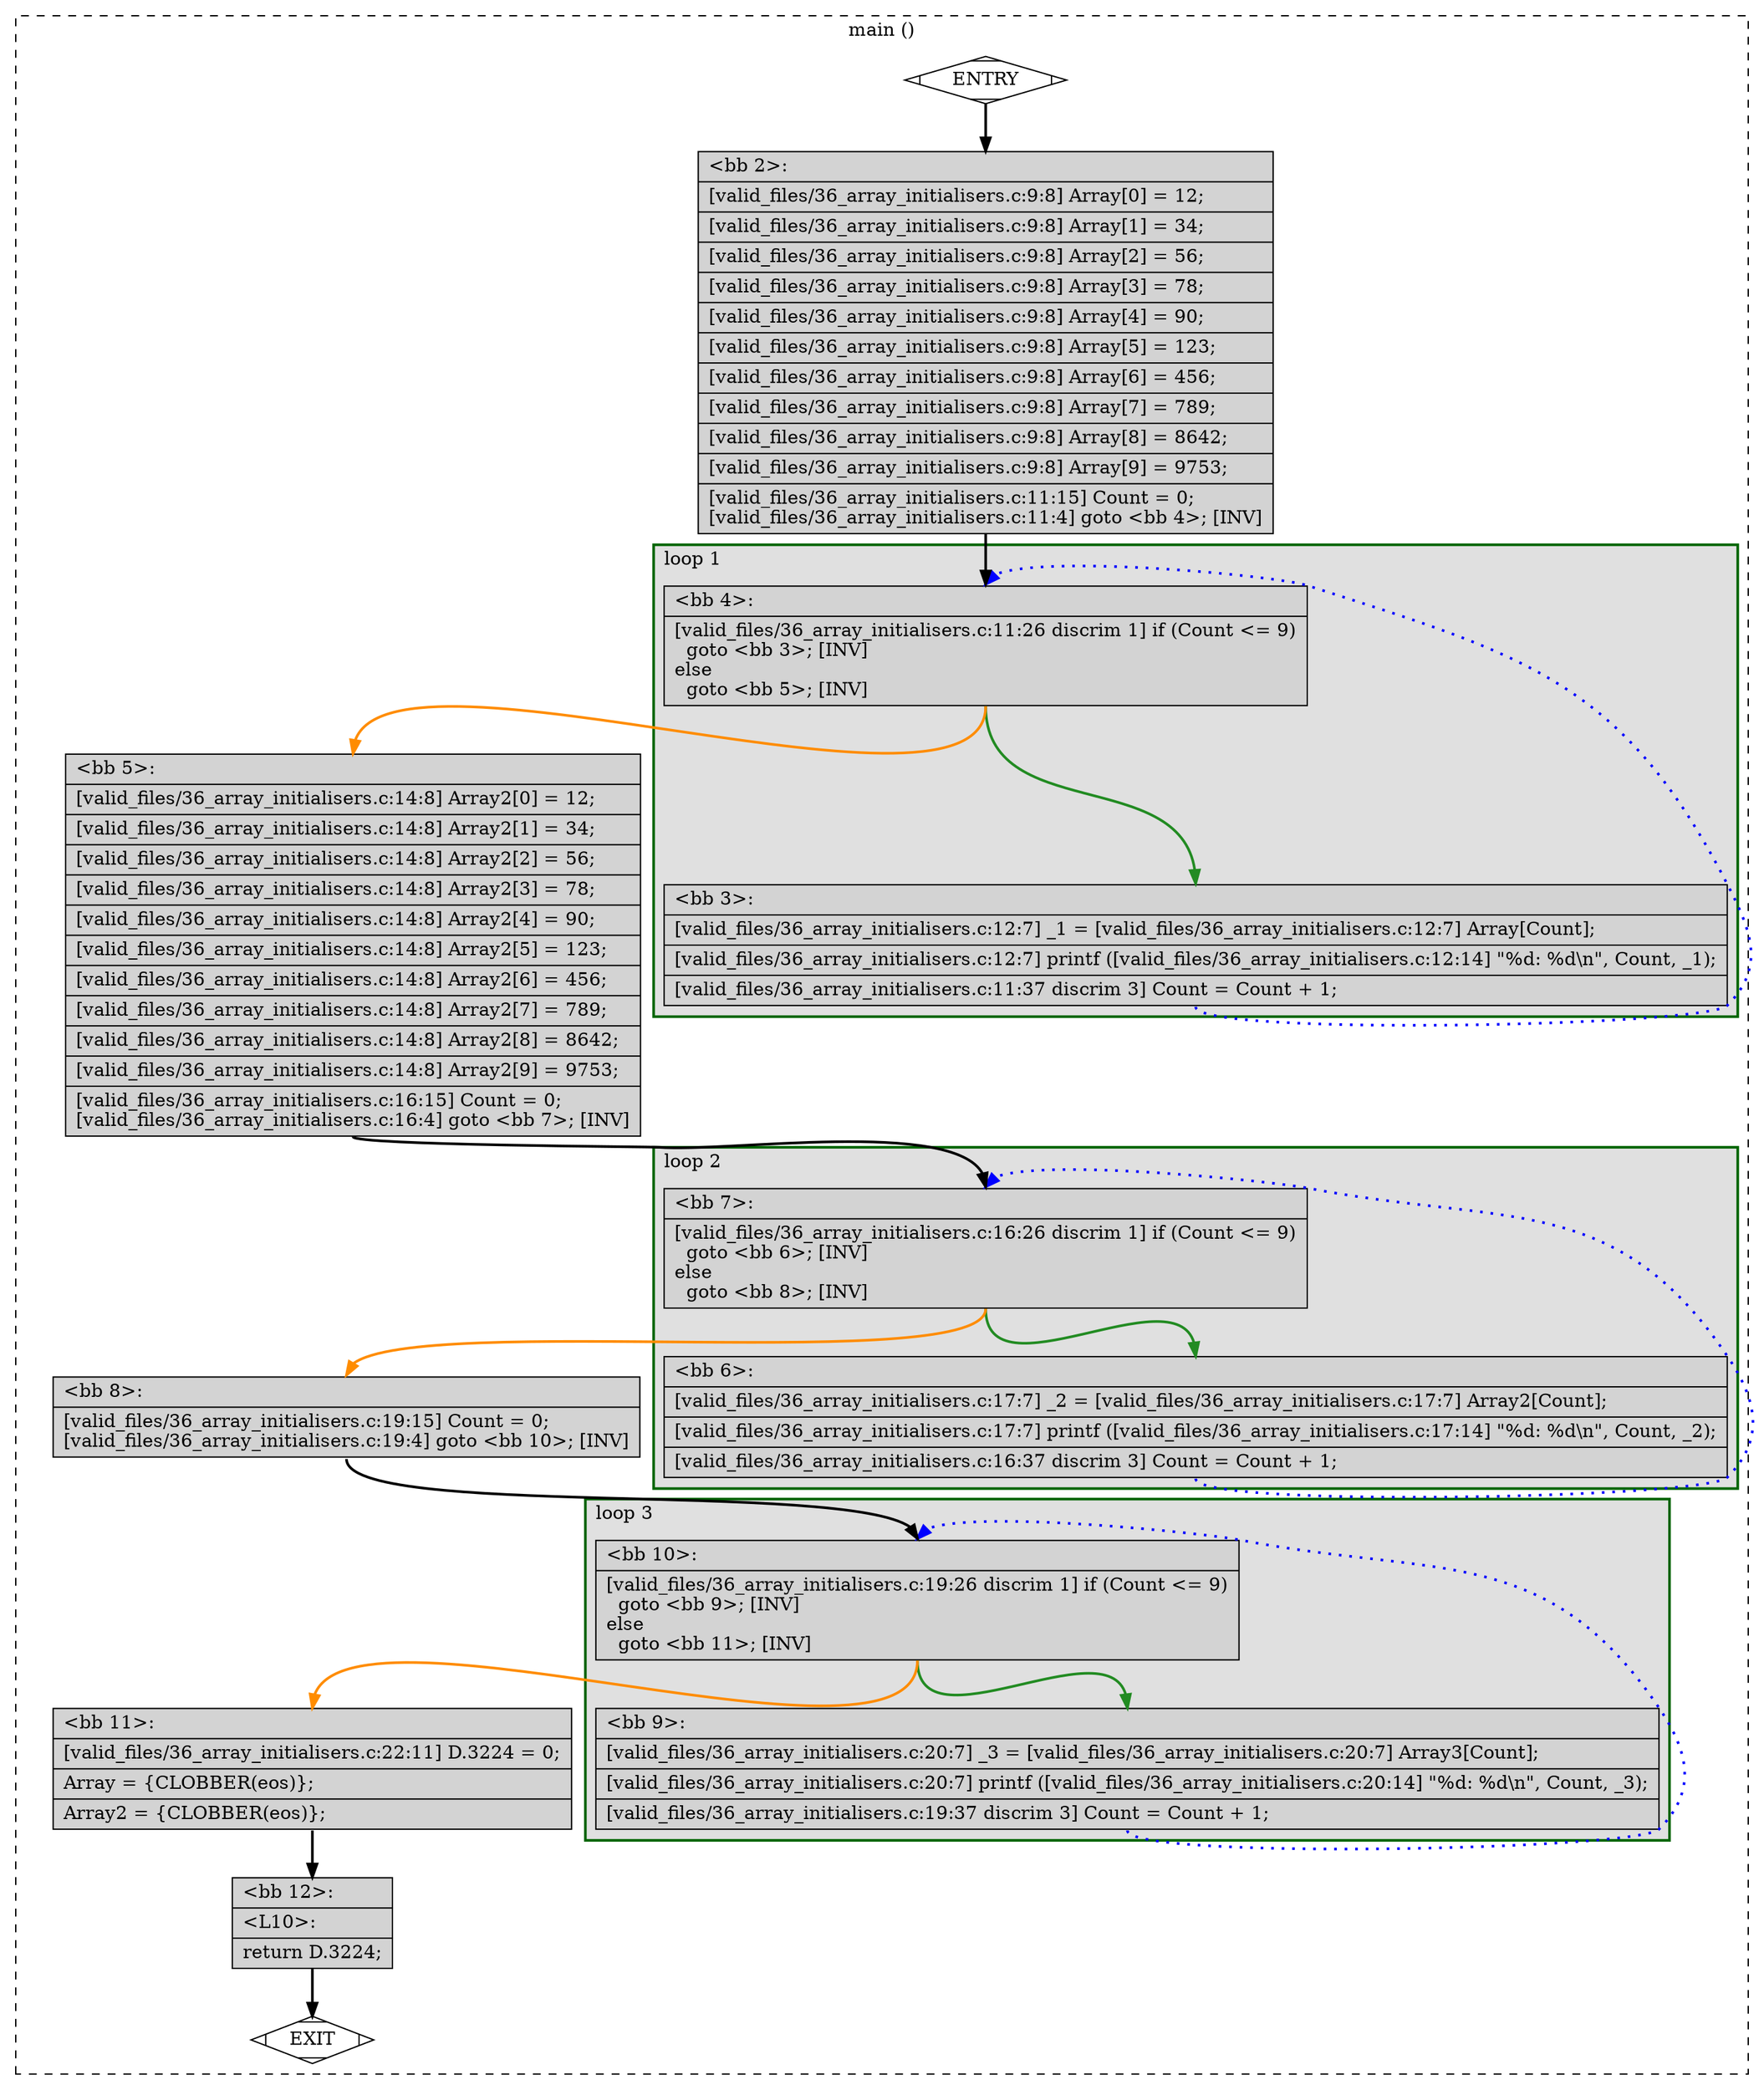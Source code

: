 digraph "a-36_array_initialisers.c.015t.cfg" {
overlap=false;
subgraph "cluster_main" {
	style="dashed";
	color="black";
	label="main ()";
	subgraph cluster_0_3 {
	style="filled";
	color="darkgreen";
	fillcolor="grey88";
	label="loop 3";
	labeljust=l;
	penwidth=2;
	fn_0_basic_block_10 [shape=record,style=filled,fillcolor=lightgrey,label="{\<bb\ 10\>:\l\
|[valid_files/36_array_initialisers.c:19:26\ discrim\ 1]\ if\ (Count\ \<=\ 9)\l\
\ \ goto\ \<bb\ 9\>;\ [INV]\l\
else\l\
\ \ goto\ \<bb\ 11\>;\ [INV]\l\
}"];

	fn_0_basic_block_9 [shape=record,style=filled,fillcolor=lightgrey,label="{\<bb\ 9\>:\l\
|[valid_files/36_array_initialisers.c:20:7]\ _3\ =\ [valid_files/36_array_initialisers.c:20:7]\ Array3[Count];\l\
|[valid_files/36_array_initialisers.c:20:7]\ printf\ ([valid_files/36_array_initialisers.c:20:14]\ \"%d:\ %d\\n\",\ Count,\ _3);\l\
|[valid_files/36_array_initialisers.c:19:37\ discrim\ 3]\ Count\ =\ Count\ +\ 1;\l\
}"];

	}
	subgraph cluster_0_2 {
	style="filled";
	color="darkgreen";
	fillcolor="grey88";
	label="loop 2";
	labeljust=l;
	penwidth=2;
	fn_0_basic_block_7 [shape=record,style=filled,fillcolor=lightgrey,label="{\<bb\ 7\>:\l\
|[valid_files/36_array_initialisers.c:16:26\ discrim\ 1]\ if\ (Count\ \<=\ 9)\l\
\ \ goto\ \<bb\ 6\>;\ [INV]\l\
else\l\
\ \ goto\ \<bb\ 8\>;\ [INV]\l\
}"];

	fn_0_basic_block_6 [shape=record,style=filled,fillcolor=lightgrey,label="{\<bb\ 6\>:\l\
|[valid_files/36_array_initialisers.c:17:7]\ _2\ =\ [valid_files/36_array_initialisers.c:17:7]\ Array2[Count];\l\
|[valid_files/36_array_initialisers.c:17:7]\ printf\ ([valid_files/36_array_initialisers.c:17:14]\ \"%d:\ %d\\n\",\ Count,\ _2);\l\
|[valid_files/36_array_initialisers.c:16:37\ discrim\ 3]\ Count\ =\ Count\ +\ 1;\l\
}"];

	}
	subgraph cluster_0_1 {
	style="filled";
	color="darkgreen";
	fillcolor="grey88";
	label="loop 1";
	labeljust=l;
	penwidth=2;
	fn_0_basic_block_4 [shape=record,style=filled,fillcolor=lightgrey,label="{\<bb\ 4\>:\l\
|[valid_files/36_array_initialisers.c:11:26\ discrim\ 1]\ if\ (Count\ \<=\ 9)\l\
\ \ goto\ \<bb\ 3\>;\ [INV]\l\
else\l\
\ \ goto\ \<bb\ 5\>;\ [INV]\l\
}"];

	fn_0_basic_block_3 [shape=record,style=filled,fillcolor=lightgrey,label="{\<bb\ 3\>:\l\
|[valid_files/36_array_initialisers.c:12:7]\ _1\ =\ [valid_files/36_array_initialisers.c:12:7]\ Array[Count];\l\
|[valid_files/36_array_initialisers.c:12:7]\ printf\ ([valid_files/36_array_initialisers.c:12:14]\ \"%d:\ %d\\n\",\ Count,\ _1);\l\
|[valid_files/36_array_initialisers.c:11:37\ discrim\ 3]\ Count\ =\ Count\ +\ 1;\l\
}"];

	}
	fn_0_basic_block_0 [shape=Mdiamond,style=filled,fillcolor=white,label="ENTRY"];

	fn_0_basic_block_1 [shape=Mdiamond,style=filled,fillcolor=white,label="EXIT"];

	fn_0_basic_block_2 [shape=record,style=filled,fillcolor=lightgrey,label="{\<bb\ 2\>:\l\
|[valid_files/36_array_initialisers.c:9:8]\ Array[0]\ =\ 12;\l\
|[valid_files/36_array_initialisers.c:9:8]\ Array[1]\ =\ 34;\l\
|[valid_files/36_array_initialisers.c:9:8]\ Array[2]\ =\ 56;\l\
|[valid_files/36_array_initialisers.c:9:8]\ Array[3]\ =\ 78;\l\
|[valid_files/36_array_initialisers.c:9:8]\ Array[4]\ =\ 90;\l\
|[valid_files/36_array_initialisers.c:9:8]\ Array[5]\ =\ 123;\l\
|[valid_files/36_array_initialisers.c:9:8]\ Array[6]\ =\ 456;\l\
|[valid_files/36_array_initialisers.c:9:8]\ Array[7]\ =\ 789;\l\
|[valid_files/36_array_initialisers.c:9:8]\ Array[8]\ =\ 8642;\l\
|[valid_files/36_array_initialisers.c:9:8]\ Array[9]\ =\ 9753;\l\
|[valid_files/36_array_initialisers.c:11:15]\ Count\ =\ 0;\l\
[valid_files/36_array_initialisers.c:11:4]\ goto\ \<bb\ 4\>;\ [INV]\l\
}"];

	fn_0_basic_block_5 [shape=record,style=filled,fillcolor=lightgrey,label="{\<bb\ 5\>:\l\
|[valid_files/36_array_initialisers.c:14:8]\ Array2[0]\ =\ 12;\l\
|[valid_files/36_array_initialisers.c:14:8]\ Array2[1]\ =\ 34;\l\
|[valid_files/36_array_initialisers.c:14:8]\ Array2[2]\ =\ 56;\l\
|[valid_files/36_array_initialisers.c:14:8]\ Array2[3]\ =\ 78;\l\
|[valid_files/36_array_initialisers.c:14:8]\ Array2[4]\ =\ 90;\l\
|[valid_files/36_array_initialisers.c:14:8]\ Array2[5]\ =\ 123;\l\
|[valid_files/36_array_initialisers.c:14:8]\ Array2[6]\ =\ 456;\l\
|[valid_files/36_array_initialisers.c:14:8]\ Array2[7]\ =\ 789;\l\
|[valid_files/36_array_initialisers.c:14:8]\ Array2[8]\ =\ 8642;\l\
|[valid_files/36_array_initialisers.c:14:8]\ Array2[9]\ =\ 9753;\l\
|[valid_files/36_array_initialisers.c:16:15]\ Count\ =\ 0;\l\
[valid_files/36_array_initialisers.c:16:4]\ goto\ \<bb\ 7\>;\ [INV]\l\
}"];

	fn_0_basic_block_8 [shape=record,style=filled,fillcolor=lightgrey,label="{\<bb\ 8\>:\l\
|[valid_files/36_array_initialisers.c:19:15]\ Count\ =\ 0;\l\
[valid_files/36_array_initialisers.c:19:4]\ goto\ \<bb\ 10\>;\ [INV]\l\
}"];

	fn_0_basic_block_11 [shape=record,style=filled,fillcolor=lightgrey,label="{\<bb\ 11\>:\l\
|[valid_files/36_array_initialisers.c:22:11]\ D.3224\ =\ 0;\l\
|Array\ =\ \{CLOBBER(eos)\};\l\
|Array2\ =\ \{CLOBBER(eos)\};\l\
}"];

	fn_0_basic_block_12 [shape=record,style=filled,fillcolor=lightgrey,label="{\<bb\ 12\>:\l\
|\<L10\>:\l\
|return\ D.3224;\l\
}"];

	fn_0_basic_block_0:s -> fn_0_basic_block_2:n [style="solid,bold",color=black,weight=100,constraint=true];
	fn_0_basic_block_2:s -> fn_0_basic_block_4:n [style="solid,bold",color=black,weight=100,constraint=true];
	fn_0_basic_block_3:s -> fn_0_basic_block_4:n [style="dotted,bold",color=blue,weight=10,constraint=false];
	fn_0_basic_block_4:s -> fn_0_basic_block_3:n [style="solid,bold",color=forestgreen,weight=10,constraint=true];
	fn_0_basic_block_4:s -> fn_0_basic_block_5:n [style="solid,bold",color=darkorange,weight=10,constraint=true];
	fn_0_basic_block_5:s -> fn_0_basic_block_7:n [style="solid,bold",color=black,weight=100,constraint=true];
	fn_0_basic_block_6:s -> fn_0_basic_block_7:n [style="dotted,bold",color=blue,weight=10,constraint=false];
	fn_0_basic_block_7:s -> fn_0_basic_block_6:n [style="solid,bold",color=forestgreen,weight=10,constraint=true];
	fn_0_basic_block_7:s -> fn_0_basic_block_8:n [style="solid,bold",color=darkorange,weight=10,constraint=true];
	fn_0_basic_block_8:s -> fn_0_basic_block_10:n [style="solid,bold",color=black,weight=100,constraint=true];
	fn_0_basic_block_9:s -> fn_0_basic_block_10:n [style="dotted,bold",color=blue,weight=10,constraint=false];
	fn_0_basic_block_10:s -> fn_0_basic_block_9:n [style="solid,bold",color=forestgreen,weight=10,constraint=true];
	fn_0_basic_block_10:s -> fn_0_basic_block_11:n [style="solid,bold",color=darkorange,weight=10,constraint=true];
	fn_0_basic_block_11:s -> fn_0_basic_block_12:n [style="solid,bold",color=black,weight=100,constraint=true];
	fn_0_basic_block_12:s -> fn_0_basic_block_1:n [style="solid,bold",color=black,weight=10,constraint=true];
	fn_0_basic_block_0:s -> fn_0_basic_block_1:n [style="invis",constraint=true];
}
}
